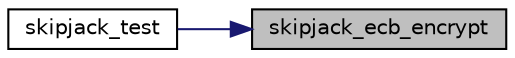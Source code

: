 digraph "skipjack_ecb_encrypt"
{
 // LATEX_PDF_SIZE
  edge [fontname="Helvetica",fontsize="10",labelfontname="Helvetica",labelfontsize="10"];
  node [fontname="Helvetica",fontsize="10",shape=record];
  rankdir="RL";
  Node10 [label="skipjack_ecb_encrypt",height=0.2,width=0.4,color="black", fillcolor="grey75", style="filled", fontcolor="black",tooltip="Encrypts a block of text with Skipjack."];
  Node10 -> Node11 [dir="back",color="midnightblue",fontsize="10",style="solid",fontname="Helvetica"];
  Node11 [label="skipjack_test",height=0.2,width=0.4,color="black", fillcolor="white", style="filled",URL="$skipjack_8c.html#aa9c44f10e6f1dbacf9e7547f67b81fc3",tooltip="Performs a self-test of the Skipjack block cipher."];
}
